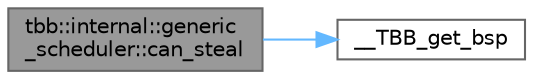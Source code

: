 digraph "tbb::internal::generic_scheduler::can_steal"
{
 // LATEX_PDF_SIZE
  bgcolor="transparent";
  edge [fontname=Helvetica,fontsize=10,labelfontname=Helvetica,labelfontsize=10];
  node [fontname=Helvetica,fontsize=10,shape=box,height=0.2,width=0.4];
  rankdir="LR";
  Node1 [id="Node000001",label="tbb::internal::generic\l_scheduler::can_steal",height=0.2,width=0.4,color="gray40", fillcolor="grey60", style="filled", fontcolor="black",tooltip="Returns true if stealing is allowed"];
  Node1 -> Node2 [id="edge2_Node000001_Node000002",color="steelblue1",style="solid",tooltip=" "];
  Node2 [id="Node000002",label="__TBB_get_bsp",height=0.2,width=0.4,color="grey40", fillcolor="white", style="filled",URL="$linux__ia64_8h.html#ad5657a41dbedfab5a94916d82d3f6778",tooltip="Retrieves the current RSE backing store pointer. IA64 specific."];
}
